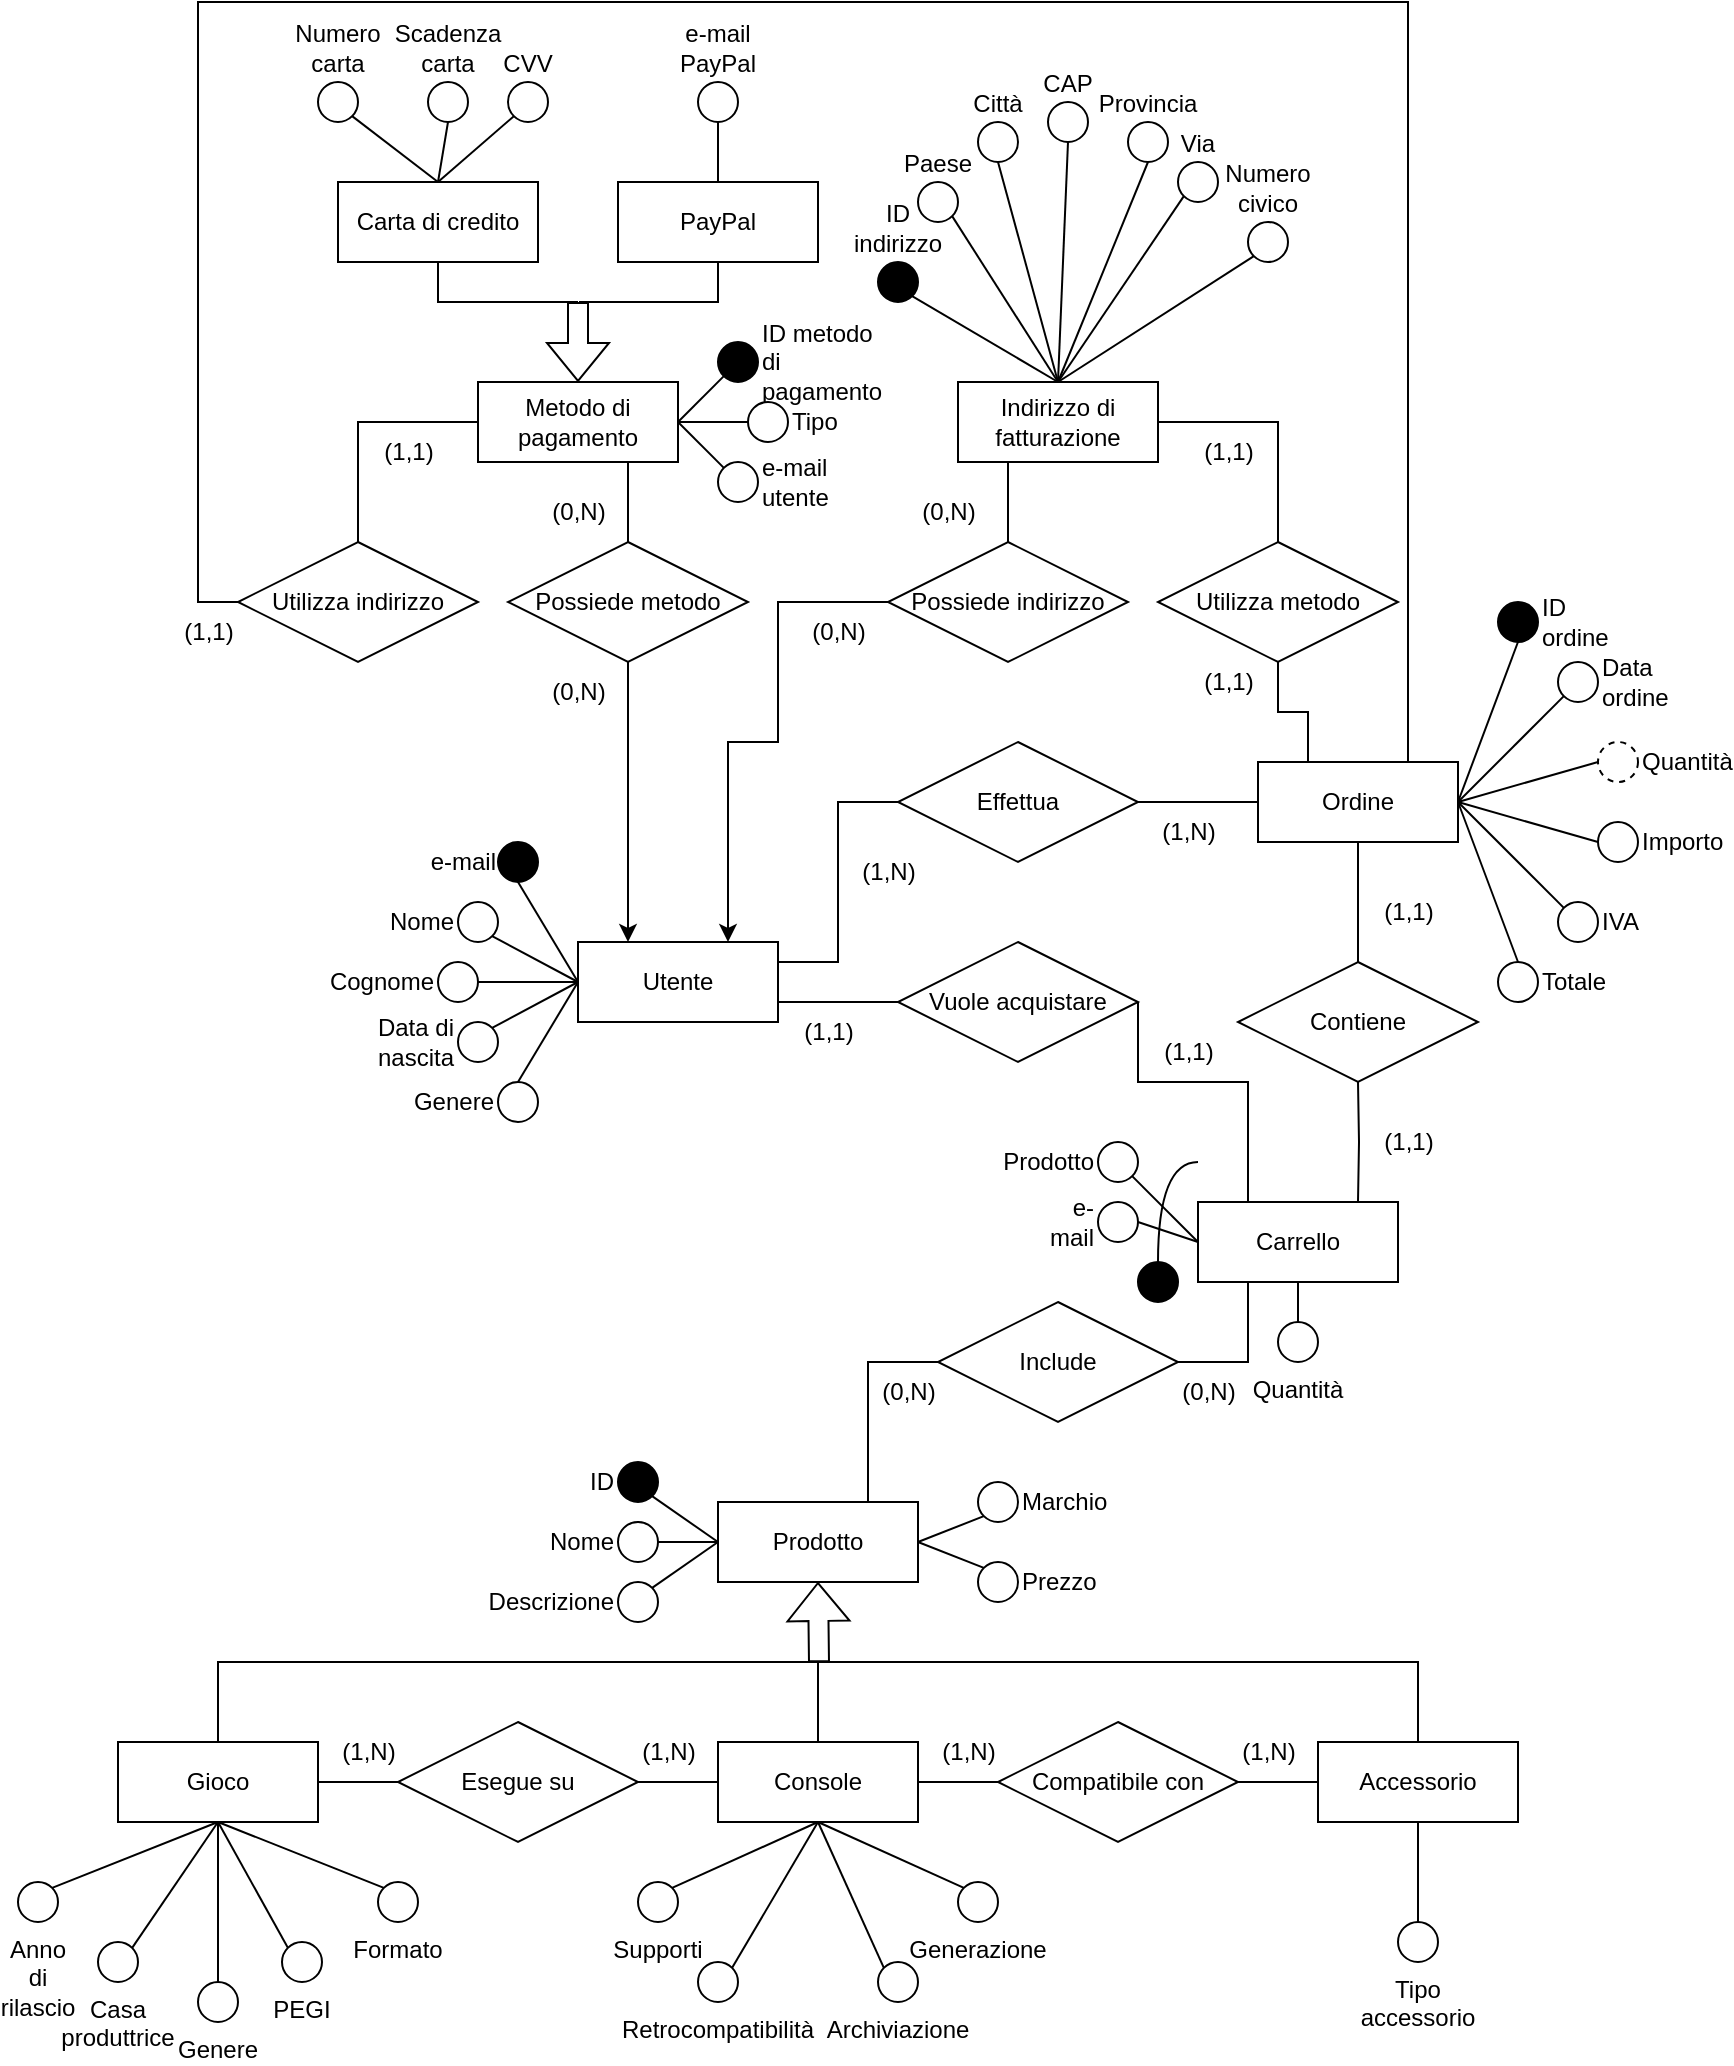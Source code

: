 <mxfile version="24.7.17">
  <diagram name="Pagina-1" id="PrQz9UDEH6B8t59rBx-3">
    <mxGraphModel dx="1562" dy="3445" grid="1" gridSize="10" guides="1" tooltips="1" connect="1" arrows="1" fold="1" page="1" pageScale="1" pageWidth="827" pageHeight="1169" math="0" shadow="0">
      <root>
        <mxCell id="0" />
        <mxCell id="1" parent="0" />
        <mxCell id="3_h6J5cfteGR_Jy6sz51-2" value="Prodotto" style="whiteSpace=wrap;html=1;align=center;" vertex="1" parent="1">
          <mxGeometry x="390" y="-880" width="100" height="40" as="geometry" />
        </mxCell>
        <mxCell id="3_h6J5cfteGR_Jy6sz51-3" value="" style="shape=flexArrow;endArrow=classic;html=1;rounded=0;" edge="1" parent="1">
          <mxGeometry width="50" height="50" relative="1" as="geometry">
            <mxPoint x="440.5" y="-800" as="sourcePoint" />
            <mxPoint x="440" y="-840" as="targetPoint" />
          </mxGeometry>
        </mxCell>
        <mxCell id="3_h6J5cfteGR_Jy6sz51-4" value="" style="endArrow=none;html=1;rounded=0;" edge="1" parent="1">
          <mxGeometry width="50" height="50" relative="1" as="geometry">
            <mxPoint x="150" y="-800" as="sourcePoint" />
            <mxPoint x="430" y="-800" as="targetPoint" />
          </mxGeometry>
        </mxCell>
        <mxCell id="3_h6J5cfteGR_Jy6sz51-6" style="edgeStyle=orthogonalEdgeStyle;rounded=0;orthogonalLoop=1;jettySize=auto;html=1;endArrow=none;endFill=0;" edge="1" parent="1" source="3_h6J5cfteGR_Jy6sz51-5">
          <mxGeometry relative="1" as="geometry">
            <mxPoint x="440" y="-800" as="targetPoint" />
            <Array as="points">
              <mxPoint x="440" y="-800" />
            </Array>
          </mxGeometry>
        </mxCell>
        <mxCell id="3_h6J5cfteGR_Jy6sz51-5" value="Console" style="whiteSpace=wrap;html=1;align=center;" vertex="1" parent="1">
          <mxGeometry x="390" y="-760" width="100" height="40" as="geometry" />
        </mxCell>
        <mxCell id="3_h6J5cfteGR_Jy6sz51-10" style="edgeStyle=orthogonalEdgeStyle;rounded=0;orthogonalLoop=1;jettySize=auto;html=1;exitX=0.5;exitY=0;exitDx=0;exitDy=0;endArrow=none;endFill=0;" edge="1" parent="1" source="3_h6J5cfteGR_Jy6sz51-7">
          <mxGeometry relative="1" as="geometry">
            <mxPoint x="430" y="-800" as="targetPoint" />
            <Array as="points">
              <mxPoint x="740" y="-800" />
            </Array>
          </mxGeometry>
        </mxCell>
        <mxCell id="3_h6J5cfteGR_Jy6sz51-7" value="Accessorio" style="whiteSpace=wrap;html=1;align=center;" vertex="1" parent="1">
          <mxGeometry x="690" y="-760" width="100" height="40" as="geometry" />
        </mxCell>
        <mxCell id="3_h6J5cfteGR_Jy6sz51-9" style="edgeStyle=orthogonalEdgeStyle;rounded=0;orthogonalLoop=1;jettySize=auto;html=1;exitX=0.5;exitY=0;exitDx=0;exitDy=0;endArrow=none;endFill=0;" edge="1" parent="1" source="3_h6J5cfteGR_Jy6sz51-8">
          <mxGeometry relative="1" as="geometry">
            <mxPoint x="150" y="-800" as="targetPoint" />
            <Array as="points">
              <mxPoint x="140" y="-800" />
            </Array>
          </mxGeometry>
        </mxCell>
        <mxCell id="3_h6J5cfteGR_Jy6sz51-46" style="rounded=0;orthogonalLoop=1;jettySize=auto;html=1;exitX=1;exitY=0.5;exitDx=0;exitDy=0;entryX=0;entryY=0.5;entryDx=0;entryDy=0;endArrow=none;endFill=0;" edge="1" parent="1" source="3_h6J5cfteGR_Jy6sz51-8" target="3_h6J5cfteGR_Jy6sz51-45">
          <mxGeometry relative="1" as="geometry" />
        </mxCell>
        <mxCell id="3_h6J5cfteGR_Jy6sz51-8" value="Gioco" style="whiteSpace=wrap;html=1;align=center;" vertex="1" parent="1">
          <mxGeometry x="90" y="-760" width="100" height="40" as="geometry" />
        </mxCell>
        <mxCell id="3_h6J5cfteGR_Jy6sz51-17" style="rounded=0;orthogonalLoop=1;jettySize=auto;html=1;exitX=1;exitY=0;exitDx=0;exitDy=0;entryX=0.5;entryY=1;entryDx=0;entryDy=0;endArrow=none;endFill=0;" edge="1" parent="1" source="3_h6J5cfteGR_Jy6sz51-11" target="3_h6J5cfteGR_Jy6sz51-8">
          <mxGeometry relative="1" as="geometry" />
        </mxCell>
        <mxCell id="3_h6J5cfteGR_Jy6sz51-11" value="Anno di rilascio" style="ellipse;whiteSpace=wrap;html=1;align=center;labelPosition=center;verticalLabelPosition=bottom;verticalAlign=top;" vertex="1" parent="1">
          <mxGeometry x="40" y="-690" width="20" height="20" as="geometry" />
        </mxCell>
        <mxCell id="3_h6J5cfteGR_Jy6sz51-18" style="rounded=0;orthogonalLoop=1;jettySize=auto;html=1;exitX=1;exitY=0;exitDx=0;exitDy=0;entryX=0.5;entryY=1;entryDx=0;entryDy=0;endArrow=none;endFill=0;" edge="1" parent="1" source="3_h6J5cfteGR_Jy6sz51-12" target="3_h6J5cfteGR_Jy6sz51-8">
          <mxGeometry relative="1" as="geometry">
            <mxPoint x="150" y="-720" as="targetPoint" />
          </mxGeometry>
        </mxCell>
        <mxCell id="3_h6J5cfteGR_Jy6sz51-12" value="Casa produttrice" style="ellipse;whiteSpace=wrap;html=1;align=center;labelPosition=center;verticalLabelPosition=bottom;verticalAlign=top;" vertex="1" parent="1">
          <mxGeometry x="80" y="-660" width="20" height="20" as="geometry" />
        </mxCell>
        <mxCell id="3_h6J5cfteGR_Jy6sz51-19" style="rounded=0;orthogonalLoop=1;jettySize=auto;html=1;exitX=0.5;exitY=0;exitDx=0;exitDy=0;entryX=0.5;entryY=1;entryDx=0;entryDy=0;endArrow=none;endFill=0;" edge="1" parent="1" source="3_h6J5cfteGR_Jy6sz51-13" target="3_h6J5cfteGR_Jy6sz51-8">
          <mxGeometry relative="1" as="geometry" />
        </mxCell>
        <mxCell id="3_h6J5cfteGR_Jy6sz51-13" value="Genere" style="ellipse;whiteSpace=wrap;html=1;align=center;labelPosition=center;verticalLabelPosition=bottom;verticalAlign=top;" vertex="1" parent="1">
          <mxGeometry x="130" y="-640" width="20" height="20" as="geometry" />
        </mxCell>
        <mxCell id="3_h6J5cfteGR_Jy6sz51-21" style="rounded=0;orthogonalLoop=1;jettySize=auto;html=1;exitX=0;exitY=0;exitDx=0;exitDy=0;entryX=0.5;entryY=1;entryDx=0;entryDy=0;endArrow=none;endFill=0;" edge="1" parent="1" source="3_h6J5cfteGR_Jy6sz51-14" target="3_h6J5cfteGR_Jy6sz51-8">
          <mxGeometry relative="1" as="geometry" />
        </mxCell>
        <mxCell id="3_h6J5cfteGR_Jy6sz51-14" value="PEGI" style="ellipse;whiteSpace=wrap;html=1;align=center;labelPosition=center;verticalLabelPosition=bottom;verticalAlign=top;" vertex="1" parent="1">
          <mxGeometry x="172" y="-660" width="20" height="20" as="geometry" />
        </mxCell>
        <mxCell id="3_h6J5cfteGR_Jy6sz51-23" style="rounded=0;orthogonalLoop=1;jettySize=auto;html=1;exitX=0;exitY=0;exitDx=0;exitDy=0;entryX=0.5;entryY=1;entryDx=0;entryDy=0;endArrow=none;endFill=0;" edge="1" parent="1" source="3_h6J5cfteGR_Jy6sz51-15" target="3_h6J5cfteGR_Jy6sz51-8">
          <mxGeometry relative="1" as="geometry" />
        </mxCell>
        <mxCell id="3_h6J5cfteGR_Jy6sz51-15" value="Formato" style="ellipse;whiteSpace=wrap;html=1;align=center;labelPosition=center;verticalLabelPosition=bottom;verticalAlign=top;" vertex="1" parent="1">
          <mxGeometry x="220" y="-690" width="20" height="20" as="geometry" />
        </mxCell>
        <mxCell id="3_h6J5cfteGR_Jy6sz51-25" style="rounded=0;orthogonalLoop=1;jettySize=auto;html=1;exitX=0.5;exitY=0;exitDx=0;exitDy=0;entryX=0.5;entryY=1;entryDx=0;entryDy=0;endArrow=none;endFill=0;" edge="1" parent="1" source="3_h6J5cfteGR_Jy6sz51-24" target="3_h6J5cfteGR_Jy6sz51-7">
          <mxGeometry relative="1" as="geometry" />
        </mxCell>
        <mxCell id="3_h6J5cfteGR_Jy6sz51-24" value="Tipo accessorio" style="ellipse;whiteSpace=wrap;html=1;align=center;labelPosition=center;verticalLabelPosition=bottom;verticalAlign=top;" vertex="1" parent="1">
          <mxGeometry x="730" y="-670" width="20" height="20" as="geometry" />
        </mxCell>
        <mxCell id="3_h6J5cfteGR_Jy6sz51-30" style="rounded=0;orthogonalLoop=1;jettySize=auto;html=1;exitX=1;exitY=0;exitDx=0;exitDy=0;entryX=0.5;entryY=1;entryDx=0;entryDy=0;endArrow=none;endFill=0;" edge="1" parent="1" source="3_h6J5cfteGR_Jy6sz51-26" target="3_h6J5cfteGR_Jy6sz51-5">
          <mxGeometry relative="1" as="geometry" />
        </mxCell>
        <mxCell id="3_h6J5cfteGR_Jy6sz51-26" value="Supporti" style="ellipse;whiteSpace=wrap;html=1;align=center;labelPosition=center;verticalLabelPosition=bottom;verticalAlign=top;" vertex="1" parent="1">
          <mxGeometry x="350" y="-690" width="20" height="20" as="geometry" />
        </mxCell>
        <mxCell id="3_h6J5cfteGR_Jy6sz51-32" style="rounded=0;orthogonalLoop=1;jettySize=auto;html=1;exitX=1;exitY=0;exitDx=0;exitDy=0;entryX=0.5;entryY=1;entryDx=0;entryDy=0;endArrow=none;endFill=0;" edge="1" parent="1" source="3_h6J5cfteGR_Jy6sz51-27" target="3_h6J5cfteGR_Jy6sz51-5">
          <mxGeometry relative="1" as="geometry" />
        </mxCell>
        <mxCell id="3_h6J5cfteGR_Jy6sz51-27" value="Retrocompatibilità" style="ellipse;whiteSpace=wrap;html=1;align=center;labelPosition=center;verticalLabelPosition=bottom;verticalAlign=top;" vertex="1" parent="1">
          <mxGeometry x="380" y="-650" width="20" height="20" as="geometry" />
        </mxCell>
        <mxCell id="3_h6J5cfteGR_Jy6sz51-33" style="rounded=0;orthogonalLoop=1;jettySize=auto;html=1;exitX=0;exitY=0;exitDx=0;exitDy=0;entryX=0.5;entryY=1;entryDx=0;entryDy=0;endArrow=none;endFill=0;" edge="1" parent="1" source="3_h6J5cfteGR_Jy6sz51-28" target="3_h6J5cfteGR_Jy6sz51-5">
          <mxGeometry relative="1" as="geometry" />
        </mxCell>
        <mxCell id="3_h6J5cfteGR_Jy6sz51-28" value="Archiviazione" style="ellipse;whiteSpace=wrap;html=1;align=center;labelPosition=center;verticalLabelPosition=bottom;verticalAlign=top;" vertex="1" parent="1">
          <mxGeometry x="470" y="-650" width="20" height="20" as="geometry" />
        </mxCell>
        <mxCell id="3_h6J5cfteGR_Jy6sz51-34" style="rounded=0;orthogonalLoop=1;jettySize=auto;html=1;exitX=0;exitY=0;exitDx=0;exitDy=0;entryX=0.5;entryY=1;entryDx=0;entryDy=0;endArrow=none;endFill=0;" edge="1" parent="1" source="3_h6J5cfteGR_Jy6sz51-29" target="3_h6J5cfteGR_Jy6sz51-5">
          <mxGeometry relative="1" as="geometry" />
        </mxCell>
        <mxCell id="3_h6J5cfteGR_Jy6sz51-29" value="Generazione" style="ellipse;whiteSpace=wrap;html=1;align=center;labelPosition=center;verticalLabelPosition=bottom;verticalAlign=top;" vertex="1" parent="1">
          <mxGeometry x="510" y="-690" width="20" height="20" as="geometry" />
        </mxCell>
        <mxCell id="3_h6J5cfteGR_Jy6sz51-40" style="rounded=0;orthogonalLoop=1;jettySize=auto;html=1;exitX=1;exitY=1;exitDx=0;exitDy=0;entryX=0;entryY=0.5;entryDx=0;entryDy=0;endArrow=none;endFill=0;" edge="1" parent="1" source="3_h6J5cfteGR_Jy6sz51-35" target="3_h6J5cfteGR_Jy6sz51-2">
          <mxGeometry relative="1" as="geometry" />
        </mxCell>
        <mxCell id="3_h6J5cfteGR_Jy6sz51-35" value="ID" style="ellipse;whiteSpace=wrap;html=1;align=right;labelPosition=left;verticalLabelPosition=middle;verticalAlign=middle;fillColor=#000000;" vertex="1" parent="1">
          <mxGeometry x="340" y="-900" width="20" height="20" as="geometry" />
        </mxCell>
        <mxCell id="3_h6J5cfteGR_Jy6sz51-41" style="rounded=0;orthogonalLoop=1;jettySize=auto;html=1;exitX=1;exitY=0.5;exitDx=0;exitDy=0;entryX=0;entryY=0.5;entryDx=0;entryDy=0;endArrow=none;endFill=0;" edge="1" parent="1" source="3_h6J5cfteGR_Jy6sz51-36" target="3_h6J5cfteGR_Jy6sz51-2">
          <mxGeometry relative="1" as="geometry" />
        </mxCell>
        <mxCell id="3_h6J5cfteGR_Jy6sz51-36" value="Nome" style="ellipse;whiteSpace=wrap;html=1;align=right;labelPosition=left;verticalLabelPosition=middle;verticalAlign=middle;" vertex="1" parent="1">
          <mxGeometry x="340" y="-870" width="20" height="20" as="geometry" />
        </mxCell>
        <mxCell id="3_h6J5cfteGR_Jy6sz51-42" style="rounded=0;orthogonalLoop=1;jettySize=auto;html=1;exitX=1;exitY=0;exitDx=0;exitDy=0;entryX=0;entryY=0.5;entryDx=0;entryDy=0;endArrow=none;endFill=0;" edge="1" parent="1" source="3_h6J5cfteGR_Jy6sz51-37" target="3_h6J5cfteGR_Jy6sz51-2">
          <mxGeometry relative="1" as="geometry" />
        </mxCell>
        <mxCell id="3_h6J5cfteGR_Jy6sz51-37" value="Descrizione" style="ellipse;whiteSpace=wrap;html=1;align=right;labelPosition=left;verticalLabelPosition=middle;verticalAlign=middle;" vertex="1" parent="1">
          <mxGeometry x="340" y="-840" width="20" height="20" as="geometry" />
        </mxCell>
        <mxCell id="3_h6J5cfteGR_Jy6sz51-44" style="rounded=0;orthogonalLoop=1;jettySize=auto;html=1;exitX=0;exitY=1;exitDx=0;exitDy=0;entryX=1;entryY=0.5;entryDx=0;entryDy=0;endArrow=none;endFill=0;" edge="1" parent="1" source="3_h6J5cfteGR_Jy6sz51-38" target="3_h6J5cfteGR_Jy6sz51-2">
          <mxGeometry relative="1" as="geometry" />
        </mxCell>
        <mxCell id="3_h6J5cfteGR_Jy6sz51-38" value="Marchio" style="ellipse;whiteSpace=wrap;html=1;align=left;labelPosition=right;verticalLabelPosition=middle;verticalAlign=middle;" vertex="1" parent="1">
          <mxGeometry x="520" y="-890" width="20" height="20" as="geometry" />
        </mxCell>
        <mxCell id="3_h6J5cfteGR_Jy6sz51-43" style="rounded=0;orthogonalLoop=1;jettySize=auto;html=1;exitX=0;exitY=0;exitDx=0;exitDy=0;entryX=1;entryY=0.5;entryDx=0;entryDy=0;endArrow=none;endFill=0;" edge="1" parent="1" source="3_h6J5cfteGR_Jy6sz51-39" target="3_h6J5cfteGR_Jy6sz51-2">
          <mxGeometry relative="1" as="geometry" />
        </mxCell>
        <mxCell id="3_h6J5cfteGR_Jy6sz51-39" value="Prezzo" style="ellipse;whiteSpace=wrap;html=1;align=left;labelPosition=right;verticalLabelPosition=middle;verticalAlign=middle;" vertex="1" parent="1">
          <mxGeometry x="520" y="-850" width="20" height="20" as="geometry" />
        </mxCell>
        <mxCell id="3_h6J5cfteGR_Jy6sz51-47" style="rounded=0;orthogonalLoop=1;jettySize=auto;html=1;exitX=1;exitY=0.5;exitDx=0;exitDy=0;entryX=0;entryY=0.5;entryDx=0;entryDy=0;endArrow=none;endFill=0;" edge="1" parent="1" source="3_h6J5cfteGR_Jy6sz51-45" target="3_h6J5cfteGR_Jy6sz51-5">
          <mxGeometry relative="1" as="geometry" />
        </mxCell>
        <mxCell id="3_h6J5cfteGR_Jy6sz51-45" value="Esegue su" style="shape=rhombus;perimeter=rhombusPerimeter;whiteSpace=wrap;html=1;align=center;" vertex="1" parent="1">
          <mxGeometry x="230" y="-770" width="120" height="60" as="geometry" />
        </mxCell>
        <mxCell id="3_h6J5cfteGR_Jy6sz51-49" value="" style="rounded=0;orthogonalLoop=1;jettySize=auto;html=1;endArrow=none;endFill=0;" edge="1" parent="1" source="3_h6J5cfteGR_Jy6sz51-48" target="3_h6J5cfteGR_Jy6sz51-5">
          <mxGeometry relative="1" as="geometry" />
        </mxCell>
        <mxCell id="3_h6J5cfteGR_Jy6sz51-50" value="" style="rounded=0;orthogonalLoop=1;jettySize=auto;html=1;endArrow=none;endFill=0;" edge="1" parent="1" source="3_h6J5cfteGR_Jy6sz51-48" target="3_h6J5cfteGR_Jy6sz51-7">
          <mxGeometry relative="1" as="geometry" />
        </mxCell>
        <mxCell id="3_h6J5cfteGR_Jy6sz51-48" value="Compatibile con" style="shape=rhombus;perimeter=rhombusPerimeter;whiteSpace=wrap;html=1;align=center;" vertex="1" parent="1">
          <mxGeometry x="530" y="-770" width="120" height="60" as="geometry" />
        </mxCell>
        <mxCell id="3_h6J5cfteGR_Jy6sz51-51" value="(1,N)" style="text;html=1;align=center;verticalAlign=middle;resizable=0;points=[];autosize=1;strokeColor=none;fillColor=none;" vertex="1" parent="1">
          <mxGeometry x="190" y="-770" width="50" height="30" as="geometry" />
        </mxCell>
        <mxCell id="3_h6J5cfteGR_Jy6sz51-52" value="(1,N)" style="text;html=1;align=center;verticalAlign=middle;resizable=0;points=[];autosize=1;strokeColor=none;fillColor=none;" vertex="1" parent="1">
          <mxGeometry x="340" y="-770" width="50" height="30" as="geometry" />
        </mxCell>
        <mxCell id="3_h6J5cfteGR_Jy6sz51-53" value="(1,N)" style="text;html=1;align=center;verticalAlign=middle;resizable=0;points=[];autosize=1;strokeColor=none;fillColor=none;" vertex="1" parent="1">
          <mxGeometry x="490" y="-770" width="50" height="30" as="geometry" />
        </mxCell>
        <mxCell id="3_h6J5cfteGR_Jy6sz51-54" value="(1,N)" style="text;html=1;align=center;verticalAlign=middle;resizable=0;points=[];autosize=1;strokeColor=none;fillColor=none;" vertex="1" parent="1">
          <mxGeometry x="640" y="-770" width="50" height="30" as="geometry" />
        </mxCell>
        <mxCell id="3_h6J5cfteGR_Jy6sz51-85" style="rounded=0;orthogonalLoop=1;jettySize=auto;html=1;exitX=1;exitY=0.5;exitDx=0;exitDy=0;entryX=0.5;entryY=1;entryDx=0;entryDy=0;endArrow=none;endFill=0;" edge="1" parent="1" source="3_h6J5cfteGR_Jy6sz51-56" target="3_h6J5cfteGR_Jy6sz51-58">
          <mxGeometry relative="1" as="geometry" />
        </mxCell>
        <mxCell id="3_h6J5cfteGR_Jy6sz51-86" style="rounded=0;orthogonalLoop=1;jettySize=auto;html=1;exitX=1;exitY=0.5;exitDx=0;exitDy=0;entryX=0;entryY=1;entryDx=0;entryDy=0;endArrow=none;endFill=0;" edge="1" parent="1" source="3_h6J5cfteGR_Jy6sz51-56" target="3_h6J5cfteGR_Jy6sz51-60">
          <mxGeometry relative="1" as="geometry" />
        </mxCell>
        <mxCell id="3_h6J5cfteGR_Jy6sz51-87" style="rounded=0;orthogonalLoop=1;jettySize=auto;html=1;exitX=1;exitY=0.5;exitDx=0;exitDy=0;entryX=0;entryY=0.5;entryDx=0;entryDy=0;endArrow=none;endFill=0;" edge="1" parent="1" source="3_h6J5cfteGR_Jy6sz51-56" target="3_h6J5cfteGR_Jy6sz51-62">
          <mxGeometry relative="1" as="geometry" />
        </mxCell>
        <mxCell id="3_h6J5cfteGR_Jy6sz51-88" style="rounded=0;orthogonalLoop=1;jettySize=auto;html=1;exitX=1;exitY=0.5;exitDx=0;exitDy=0;entryX=0;entryY=0.5;entryDx=0;entryDy=0;endArrow=none;endFill=0;" edge="1" parent="1" source="3_h6J5cfteGR_Jy6sz51-56" target="3_h6J5cfteGR_Jy6sz51-64">
          <mxGeometry relative="1" as="geometry" />
        </mxCell>
        <mxCell id="3_h6J5cfteGR_Jy6sz51-90" style="rounded=0;orthogonalLoop=1;jettySize=auto;html=1;exitX=1;exitY=0.5;exitDx=0;exitDy=0;entryX=0;entryY=0;entryDx=0;entryDy=0;endArrow=none;endFill=0;" edge="1" parent="1" source="3_h6J5cfteGR_Jy6sz51-56" target="3_h6J5cfteGR_Jy6sz51-66">
          <mxGeometry relative="1" as="geometry" />
        </mxCell>
        <mxCell id="3_h6J5cfteGR_Jy6sz51-91" style="rounded=0;orthogonalLoop=1;jettySize=auto;html=1;exitX=1;exitY=0.5;exitDx=0;exitDy=0;entryX=0.5;entryY=0;entryDx=0;entryDy=0;endArrow=none;endFill=0;" edge="1" parent="1" source="3_h6J5cfteGR_Jy6sz51-56" target="3_h6J5cfteGR_Jy6sz51-67">
          <mxGeometry relative="1" as="geometry" />
        </mxCell>
        <mxCell id="3_h6J5cfteGR_Jy6sz51-56" value="Ordine" style="whiteSpace=wrap;html=1;align=center;" vertex="1" parent="1">
          <mxGeometry x="660" y="-1250" width="100" height="40" as="geometry" />
        </mxCell>
        <mxCell id="3_h6J5cfteGR_Jy6sz51-58" value="ID ordine" style="ellipse;whiteSpace=wrap;html=1;align=left;labelPosition=right;verticalLabelPosition=middle;verticalAlign=middle;fillColor=#000000;" vertex="1" parent="1">
          <mxGeometry x="780" y="-1330" width="20" height="20" as="geometry" />
        </mxCell>
        <mxCell id="3_h6J5cfteGR_Jy6sz51-60" value="Data ordine" style="ellipse;whiteSpace=wrap;html=1;align=left;labelPosition=right;verticalLabelPosition=middle;verticalAlign=middle;" vertex="1" parent="1">
          <mxGeometry x="810" y="-1300" width="20" height="20" as="geometry" />
        </mxCell>
        <mxCell id="3_h6J5cfteGR_Jy6sz51-62" value="Quantità" style="ellipse;whiteSpace=wrap;html=1;align=left;labelPosition=right;verticalLabelPosition=middle;verticalAlign=middle;dashed=1;" vertex="1" parent="1">
          <mxGeometry x="830" y="-1260" width="20" height="20" as="geometry" />
        </mxCell>
        <mxCell id="3_h6J5cfteGR_Jy6sz51-64" value="Importo" style="ellipse;whiteSpace=wrap;html=1;align=left;labelPosition=right;verticalLabelPosition=middle;verticalAlign=middle;" vertex="1" parent="1">
          <mxGeometry x="830" y="-1220" width="20" height="20" as="geometry" />
        </mxCell>
        <mxCell id="3_h6J5cfteGR_Jy6sz51-66" value="IVA" style="ellipse;whiteSpace=wrap;html=1;align=left;labelPosition=right;verticalLabelPosition=middle;verticalAlign=middle;" vertex="1" parent="1">
          <mxGeometry x="810" y="-1180" width="20" height="20" as="geometry" />
        </mxCell>
        <mxCell id="3_h6J5cfteGR_Jy6sz51-67" value="Totale" style="ellipse;whiteSpace=wrap;html=1;align=left;labelPosition=right;verticalLabelPosition=middle;verticalAlign=middle;" vertex="1" parent="1">
          <mxGeometry x="780" y="-1150" width="20" height="20" as="geometry" />
        </mxCell>
        <mxCell id="3_h6J5cfteGR_Jy6sz51-93" value="" style="edgeStyle=orthogonalEdgeStyle;rounded=0;orthogonalLoop=1;jettySize=auto;html=1;endArrow=none;endFill=0;" edge="1" parent="1" target="3_h6J5cfteGR_Jy6sz51-92">
          <mxGeometry relative="1" as="geometry">
            <mxPoint x="710" y="-1030" as="sourcePoint" />
          </mxGeometry>
        </mxCell>
        <mxCell id="3_h6J5cfteGR_Jy6sz51-69" value="Carrello" style="whiteSpace=wrap;html=1;align=center;" vertex="1" parent="1">
          <mxGeometry x="630" y="-1030" width="100" height="40" as="geometry" />
        </mxCell>
        <mxCell id="3_h6J5cfteGR_Jy6sz51-79" style="edgeStyle=orthogonalEdgeStyle;rounded=0;orthogonalLoop=1;jettySize=auto;html=1;exitX=0.5;exitY=0;exitDx=0;exitDy=0;curved=1;endArrow=none;endFill=0;" edge="1" parent="1" source="3_h6J5cfteGR_Jy6sz51-70">
          <mxGeometry relative="1" as="geometry">
            <mxPoint x="630" y="-1050" as="targetPoint" />
            <Array as="points">
              <mxPoint x="610" y="-1050" />
            </Array>
          </mxGeometry>
        </mxCell>
        <mxCell id="3_h6J5cfteGR_Jy6sz51-70" value="&lt;div&gt;&lt;br&gt;&lt;/div&gt;" style="ellipse;whiteSpace=wrap;html=1;align=right;labelPosition=left;verticalLabelPosition=middle;verticalAlign=middle;fillColor=#000000;" vertex="1" parent="1">
          <mxGeometry x="600" y="-1000" width="20" height="20" as="geometry" />
        </mxCell>
        <mxCell id="3_h6J5cfteGR_Jy6sz51-75" style="rounded=0;orthogonalLoop=1;jettySize=auto;html=1;exitX=0.5;exitY=0;exitDx=0;exitDy=0;entryX=0.5;entryY=1;entryDx=0;entryDy=0;endArrow=none;endFill=0;" edge="1" parent="1" source="3_h6J5cfteGR_Jy6sz51-71" target="3_h6J5cfteGR_Jy6sz51-69">
          <mxGeometry relative="1" as="geometry" />
        </mxCell>
        <mxCell id="3_h6J5cfteGR_Jy6sz51-71" value="Quantità" style="ellipse;whiteSpace=wrap;html=1;align=center;labelPosition=center;verticalLabelPosition=bottom;verticalAlign=top;" vertex="1" parent="1">
          <mxGeometry x="670" y="-970" width="20" height="20" as="geometry" />
        </mxCell>
        <mxCell id="3_h6J5cfteGR_Jy6sz51-76" style="rounded=0;orthogonalLoop=1;jettySize=auto;html=1;exitX=1;exitY=0.5;exitDx=0;exitDy=0;entryX=0;entryY=0.5;entryDx=0;entryDy=0;endArrow=none;endFill=0;" edge="1" parent="1" source="3_h6J5cfteGR_Jy6sz51-73" target="3_h6J5cfteGR_Jy6sz51-69">
          <mxGeometry relative="1" as="geometry" />
        </mxCell>
        <mxCell id="3_h6J5cfteGR_Jy6sz51-73" value="e-mail" style="ellipse;whiteSpace=wrap;html=1;align=right;labelPosition=left;verticalLabelPosition=middle;verticalAlign=middle;" vertex="1" parent="1">
          <mxGeometry x="580" y="-1030" width="20" height="20" as="geometry" />
        </mxCell>
        <mxCell id="3_h6J5cfteGR_Jy6sz51-77" style="rounded=0;orthogonalLoop=1;jettySize=auto;html=1;exitX=1;exitY=1;exitDx=0;exitDy=0;entryX=0;entryY=0.5;entryDx=0;entryDy=0;endArrow=none;endFill=0;" edge="1" parent="1" source="3_h6J5cfteGR_Jy6sz51-74" target="3_h6J5cfteGR_Jy6sz51-69">
          <mxGeometry relative="1" as="geometry" />
        </mxCell>
        <mxCell id="3_h6J5cfteGR_Jy6sz51-74" value="Prodotto" style="ellipse;whiteSpace=wrap;html=1;align=right;labelPosition=left;verticalLabelPosition=middle;verticalAlign=middle;" vertex="1" parent="1">
          <mxGeometry x="580" y="-1060" width="20" height="20" as="geometry" />
        </mxCell>
        <mxCell id="3_h6J5cfteGR_Jy6sz51-81" style="edgeStyle=orthogonalEdgeStyle;rounded=0;orthogonalLoop=1;jettySize=auto;html=1;exitX=0;exitY=0.5;exitDx=0;exitDy=0;entryX=0.75;entryY=0;entryDx=0;entryDy=0;endArrow=none;endFill=0;" edge="1" parent="1" source="3_h6J5cfteGR_Jy6sz51-80" target="3_h6J5cfteGR_Jy6sz51-2">
          <mxGeometry relative="1" as="geometry" />
        </mxCell>
        <mxCell id="3_h6J5cfteGR_Jy6sz51-82" style="edgeStyle=orthogonalEdgeStyle;rounded=0;orthogonalLoop=1;jettySize=auto;html=1;exitX=1;exitY=0.5;exitDx=0;exitDy=0;entryX=0.25;entryY=1;entryDx=0;entryDy=0;endArrow=none;endFill=0;" edge="1" parent="1" source="3_h6J5cfteGR_Jy6sz51-80" target="3_h6J5cfteGR_Jy6sz51-69">
          <mxGeometry relative="1" as="geometry" />
        </mxCell>
        <mxCell id="3_h6J5cfteGR_Jy6sz51-80" value="Include" style="shape=rhombus;perimeter=rhombusPerimeter;whiteSpace=wrap;html=1;align=center;" vertex="1" parent="1">
          <mxGeometry x="500" y="-980" width="120" height="60" as="geometry" />
        </mxCell>
        <mxCell id="3_h6J5cfteGR_Jy6sz51-83" value="(0,N)" style="text;html=1;align=center;verticalAlign=middle;resizable=0;points=[];autosize=1;strokeColor=none;fillColor=none;" vertex="1" parent="1">
          <mxGeometry x="610" y="-950" width="50" height="30" as="geometry" />
        </mxCell>
        <mxCell id="3_h6J5cfteGR_Jy6sz51-84" value="(0,N)" style="text;html=1;align=center;verticalAlign=middle;resizable=0;points=[];autosize=1;strokeColor=none;fillColor=none;" vertex="1" parent="1">
          <mxGeometry x="460" y="-950" width="50" height="30" as="geometry" />
        </mxCell>
        <mxCell id="3_h6J5cfteGR_Jy6sz51-94" value="" style="edgeStyle=orthogonalEdgeStyle;rounded=0;orthogonalLoop=1;jettySize=auto;html=1;endArrow=none;endFill=0;" edge="1" parent="1" source="3_h6J5cfteGR_Jy6sz51-92" target="3_h6J5cfteGR_Jy6sz51-56">
          <mxGeometry relative="1" as="geometry" />
        </mxCell>
        <mxCell id="3_h6J5cfteGR_Jy6sz51-92" value="Contiene" style="shape=rhombus;perimeter=rhombusPerimeter;whiteSpace=wrap;html=1;align=center;" vertex="1" parent="1">
          <mxGeometry x="650" y="-1150" width="120" height="60" as="geometry" />
        </mxCell>
        <mxCell id="3_h6J5cfteGR_Jy6sz51-95" value="(1,1)" style="text;html=1;align=center;verticalAlign=middle;resizable=0;points=[];autosize=1;strokeColor=none;fillColor=none;" vertex="1" parent="1">
          <mxGeometry x="710" y="-1190" width="50" height="30" as="geometry" />
        </mxCell>
        <mxCell id="3_h6J5cfteGR_Jy6sz51-97" value="(1,1)" style="text;html=1;align=center;verticalAlign=middle;resizable=0;points=[];autosize=1;strokeColor=none;fillColor=none;" vertex="1" parent="1">
          <mxGeometry x="710" y="-1075" width="50" height="30" as="geometry" />
        </mxCell>
        <mxCell id="3_h6J5cfteGR_Jy6sz51-121" style="edgeStyle=orthogonalEdgeStyle;rounded=0;orthogonalLoop=1;jettySize=auto;html=1;exitX=1;exitY=0.25;exitDx=0;exitDy=0;entryX=0;entryY=0.5;entryDx=0;entryDy=0;endArrow=none;endFill=0;" edge="1" parent="1" source="3_h6J5cfteGR_Jy6sz51-99" target="3_h6J5cfteGR_Jy6sz51-119">
          <mxGeometry relative="1" as="geometry" />
        </mxCell>
        <mxCell id="3_h6J5cfteGR_Jy6sz51-99" value="Utente" style="whiteSpace=wrap;html=1;align=center;" vertex="1" parent="1">
          <mxGeometry x="320" y="-1160" width="100" height="40" as="geometry" />
        </mxCell>
        <mxCell id="3_h6J5cfteGR_Jy6sz51-107" style="rounded=0;orthogonalLoop=1;jettySize=auto;html=1;exitX=0.5;exitY=1;exitDx=0;exitDy=0;entryX=0;entryY=0.5;entryDx=0;entryDy=0;endArrow=none;endFill=0;" edge="1" parent="1" source="3_h6J5cfteGR_Jy6sz51-100" target="3_h6J5cfteGR_Jy6sz51-99">
          <mxGeometry relative="1" as="geometry" />
        </mxCell>
        <mxCell id="3_h6J5cfteGR_Jy6sz51-100" value="&lt;p&gt;e-mail&lt;/p&gt;" style="ellipse;html=1;align=right;labelPosition=left;verticalLabelPosition=middle;verticalAlign=middle;fillColor=#000000;horizontal=1;" vertex="1" parent="1">
          <mxGeometry x="280" y="-1210" width="20" height="20" as="geometry" />
        </mxCell>
        <mxCell id="3_h6J5cfteGR_Jy6sz51-109" style="rounded=0;orthogonalLoop=1;jettySize=auto;html=1;exitX=1;exitY=1;exitDx=0;exitDy=0;entryX=0;entryY=0.5;entryDx=0;entryDy=0;endArrow=none;endFill=0;" edge="1" parent="1" source="3_h6J5cfteGR_Jy6sz51-101" target="3_h6J5cfteGR_Jy6sz51-99">
          <mxGeometry relative="1" as="geometry" />
        </mxCell>
        <mxCell id="3_h6J5cfteGR_Jy6sz51-101" value="Nome" style="ellipse;whiteSpace=wrap;html=1;align=right;labelPosition=left;verticalLabelPosition=middle;verticalAlign=middle;" vertex="1" parent="1">
          <mxGeometry x="260" y="-1180" width="20" height="20" as="geometry" />
        </mxCell>
        <mxCell id="3_h6J5cfteGR_Jy6sz51-111" style="rounded=0;orthogonalLoop=1;jettySize=auto;html=1;exitX=1;exitY=0.5;exitDx=0;exitDy=0;entryX=0;entryY=0.5;entryDx=0;entryDy=0;endArrow=none;endFill=0;" edge="1" parent="1" source="3_h6J5cfteGR_Jy6sz51-103" target="3_h6J5cfteGR_Jy6sz51-99">
          <mxGeometry relative="1" as="geometry" />
        </mxCell>
        <mxCell id="3_h6J5cfteGR_Jy6sz51-103" value="Cognome" style="ellipse;whiteSpace=wrap;html=1;align=right;labelPosition=left;verticalLabelPosition=middle;verticalAlign=middle;" vertex="1" parent="1">
          <mxGeometry x="250" y="-1150" width="20" height="20" as="geometry" />
        </mxCell>
        <mxCell id="3_h6J5cfteGR_Jy6sz51-108" style="rounded=0;orthogonalLoop=1;jettySize=auto;html=1;exitX=0.5;exitY=0;exitDx=0;exitDy=0;entryX=0;entryY=0.5;entryDx=0;entryDy=0;endArrow=none;endFill=0;" edge="1" parent="1" source="3_h6J5cfteGR_Jy6sz51-104" target="3_h6J5cfteGR_Jy6sz51-99">
          <mxGeometry relative="1" as="geometry" />
        </mxCell>
        <mxCell id="3_h6J5cfteGR_Jy6sz51-104" value="Genere" style="ellipse;whiteSpace=wrap;html=1;align=right;labelPosition=left;verticalLabelPosition=middle;verticalAlign=middle;" vertex="1" parent="1">
          <mxGeometry x="280" y="-1090" width="20" height="20" as="geometry" />
        </mxCell>
        <mxCell id="3_h6J5cfteGR_Jy6sz51-110" style="rounded=0;orthogonalLoop=1;jettySize=auto;html=1;exitX=1;exitY=0;exitDx=0;exitDy=0;entryX=0;entryY=0.5;entryDx=0;entryDy=0;endArrow=none;endFill=0;" edge="1" parent="1" source="3_h6J5cfteGR_Jy6sz51-105" target="3_h6J5cfteGR_Jy6sz51-99">
          <mxGeometry relative="1" as="geometry" />
        </mxCell>
        <mxCell id="3_h6J5cfteGR_Jy6sz51-105" value="Data di nascita" style="ellipse;whiteSpace=wrap;html=1;align=right;labelPosition=left;verticalLabelPosition=middle;verticalAlign=middle;" vertex="1" parent="1">
          <mxGeometry x="260" y="-1120" width="20" height="20" as="geometry" />
        </mxCell>
        <mxCell id="3_h6J5cfteGR_Jy6sz51-114" style="edgeStyle=orthogonalEdgeStyle;rounded=0;orthogonalLoop=1;jettySize=auto;html=1;exitX=1;exitY=0.5;exitDx=0;exitDy=0;entryX=0.25;entryY=0;entryDx=0;entryDy=0;endArrow=none;endFill=0;" edge="1" parent="1" source="3_h6J5cfteGR_Jy6sz51-113" target="3_h6J5cfteGR_Jy6sz51-69">
          <mxGeometry relative="1" as="geometry">
            <Array as="points">
              <mxPoint x="600" y="-1090" />
              <mxPoint x="655" y="-1090" />
            </Array>
          </mxGeometry>
        </mxCell>
        <mxCell id="3_h6J5cfteGR_Jy6sz51-115" value="" style="edgeStyle=orthogonalEdgeStyle;rounded=0;orthogonalLoop=1;jettySize=auto;html=1;endArrow=none;endFill=0;entryX=1;entryY=0.75;entryDx=0;entryDy=0;" edge="1" parent="1" source="3_h6J5cfteGR_Jy6sz51-113" target="3_h6J5cfteGR_Jy6sz51-99">
          <mxGeometry relative="1" as="geometry" />
        </mxCell>
        <mxCell id="3_h6J5cfteGR_Jy6sz51-113" value="Vuole acquistare" style="shape=rhombus;perimeter=rhombusPerimeter;whiteSpace=wrap;html=1;align=center;" vertex="1" parent="1">
          <mxGeometry x="480" y="-1160" width="120" height="60" as="geometry" />
        </mxCell>
        <mxCell id="3_h6J5cfteGR_Jy6sz51-117" value="(1,1)" style="text;html=1;align=center;verticalAlign=middle;resizable=0;points=[];autosize=1;strokeColor=none;fillColor=none;" vertex="1" parent="1">
          <mxGeometry x="600" y="-1120" width="50" height="30" as="geometry" />
        </mxCell>
        <mxCell id="3_h6J5cfteGR_Jy6sz51-118" value="(1,1)" style="text;html=1;align=center;verticalAlign=middle;resizable=0;points=[];autosize=1;strokeColor=none;fillColor=none;" vertex="1" parent="1">
          <mxGeometry x="420" y="-1130" width="50" height="30" as="geometry" />
        </mxCell>
        <mxCell id="3_h6J5cfteGR_Jy6sz51-122" value="" style="edgeStyle=orthogonalEdgeStyle;rounded=0;orthogonalLoop=1;jettySize=auto;html=1;endArrow=none;endFill=0;" edge="1" parent="1" source="3_h6J5cfteGR_Jy6sz51-119" target="3_h6J5cfteGR_Jy6sz51-56">
          <mxGeometry relative="1" as="geometry" />
        </mxCell>
        <mxCell id="3_h6J5cfteGR_Jy6sz51-119" value="Effettua" style="shape=rhombus;perimeter=rhombusPerimeter;whiteSpace=wrap;html=1;align=center;" vertex="1" parent="1">
          <mxGeometry x="480" y="-1260" width="120" height="60" as="geometry" />
        </mxCell>
        <mxCell id="3_h6J5cfteGR_Jy6sz51-123" value="(1,N)" style="text;html=1;align=center;verticalAlign=middle;resizable=0;points=[];autosize=1;strokeColor=none;fillColor=none;" vertex="1" parent="1">
          <mxGeometry x="450" y="-1210" width="50" height="30" as="geometry" />
        </mxCell>
        <mxCell id="3_h6J5cfteGR_Jy6sz51-124" value="(1,N)" style="text;html=1;align=center;verticalAlign=middle;resizable=0;points=[];autosize=1;strokeColor=none;fillColor=none;" vertex="1" parent="1">
          <mxGeometry x="600" y="-1230" width="50" height="30" as="geometry" />
        </mxCell>
        <mxCell id="3_h6J5cfteGR_Jy6sz51-130" style="edgeStyle=orthogonalEdgeStyle;rounded=0;orthogonalLoop=1;jettySize=auto;html=1;exitX=0.75;exitY=1;exitDx=0;exitDy=0;entryX=0.5;entryY=0;entryDx=0;entryDy=0;endArrow=none;endFill=0;" edge="1" parent="1" source="3_h6J5cfteGR_Jy6sz51-125" target="3_h6J5cfteGR_Jy6sz51-128">
          <mxGeometry relative="1" as="geometry" />
        </mxCell>
        <mxCell id="3_h6J5cfteGR_Jy6sz51-154" style="rounded=0;orthogonalLoop=1;jettySize=auto;html=1;exitX=1;exitY=0.5;exitDx=0;exitDy=0;entryX=0;entryY=1;entryDx=0;entryDy=0;endArrow=none;endFill=0;" edge="1" parent="1" source="3_h6J5cfteGR_Jy6sz51-125" target="3_h6J5cfteGR_Jy6sz51-149">
          <mxGeometry relative="1" as="geometry" />
        </mxCell>
        <mxCell id="3_h6J5cfteGR_Jy6sz51-125" value="Metodo di pagamento" style="whiteSpace=wrap;html=1;align=center;" vertex="1" parent="1">
          <mxGeometry x="270" y="-1440" width="100" height="40" as="geometry" />
        </mxCell>
        <mxCell id="3_h6J5cfteGR_Jy6sz51-126" value="" style="shape=flexArrow;endArrow=classic;html=1;rounded=0;" edge="1" parent="1">
          <mxGeometry width="50" height="50" relative="1" as="geometry">
            <mxPoint x="320" y="-1480" as="sourcePoint" />
            <mxPoint x="320" y="-1440" as="targetPoint" />
          </mxGeometry>
        </mxCell>
        <mxCell id="3_h6J5cfteGR_Jy6sz51-131" style="edgeStyle=orthogonalEdgeStyle;rounded=0;orthogonalLoop=1;jettySize=auto;html=1;exitX=0.25;exitY=1;exitDx=0;exitDy=0;entryX=0.5;entryY=0;entryDx=0;entryDy=0;endArrow=none;endFill=0;" edge="1" parent="1" source="3_h6J5cfteGR_Jy6sz51-127" target="3_h6J5cfteGR_Jy6sz51-129">
          <mxGeometry relative="1" as="geometry" />
        </mxCell>
        <mxCell id="3_h6J5cfteGR_Jy6sz51-127" value="Indirizzo di fatturazione" style="whiteSpace=wrap;html=1;align=center;" vertex="1" parent="1">
          <mxGeometry x="510" y="-1440" width="100" height="40" as="geometry" />
        </mxCell>
        <mxCell id="3_h6J5cfteGR_Jy6sz51-133" style="edgeStyle=orthogonalEdgeStyle;rounded=0;orthogonalLoop=1;jettySize=auto;html=1;entryX=0.25;entryY=0;entryDx=0;entryDy=0;" edge="1" parent="1" source="3_h6J5cfteGR_Jy6sz51-128" target="3_h6J5cfteGR_Jy6sz51-99">
          <mxGeometry relative="1" as="geometry" />
        </mxCell>
        <mxCell id="3_h6J5cfteGR_Jy6sz51-128" value="Possiede metodo" style="shape=rhombus;perimeter=rhombusPerimeter;whiteSpace=wrap;html=1;align=center;" vertex="1" parent="1">
          <mxGeometry x="285" y="-1360" width="120" height="60" as="geometry" />
        </mxCell>
        <mxCell id="3_h6J5cfteGR_Jy6sz51-132" style="edgeStyle=orthogonalEdgeStyle;rounded=0;orthogonalLoop=1;jettySize=auto;html=1;exitX=0;exitY=0.5;exitDx=0;exitDy=0;entryX=0.75;entryY=0;entryDx=0;entryDy=0;" edge="1" parent="1" source="3_h6J5cfteGR_Jy6sz51-129" target="3_h6J5cfteGR_Jy6sz51-99">
          <mxGeometry relative="1" as="geometry">
            <Array as="points">
              <mxPoint x="420" y="-1330" />
              <mxPoint x="420" y="-1260" />
              <mxPoint x="395" y="-1260" />
            </Array>
          </mxGeometry>
        </mxCell>
        <mxCell id="3_h6J5cfteGR_Jy6sz51-129" value="Possiede indirizzo" style="shape=rhombus;perimeter=rhombusPerimeter;whiteSpace=wrap;html=1;align=center;" vertex="1" parent="1">
          <mxGeometry x="475" y="-1360" width="120" height="60" as="geometry" />
        </mxCell>
        <mxCell id="3_h6J5cfteGR_Jy6sz51-142" style="edgeStyle=orthogonalEdgeStyle;rounded=0;orthogonalLoop=1;jettySize=auto;html=1;exitX=0.5;exitY=1;exitDx=0;exitDy=0;entryX=0.25;entryY=0;entryDx=0;entryDy=0;endArrow=none;endFill=0;" edge="1" parent="1" source="3_h6J5cfteGR_Jy6sz51-134" target="3_h6J5cfteGR_Jy6sz51-56">
          <mxGeometry relative="1" as="geometry" />
        </mxCell>
        <mxCell id="3_h6J5cfteGR_Jy6sz51-143" style="edgeStyle=orthogonalEdgeStyle;rounded=0;orthogonalLoop=1;jettySize=auto;html=1;exitX=0.5;exitY=0;exitDx=0;exitDy=0;entryX=1;entryY=0.5;entryDx=0;entryDy=0;endArrow=none;endFill=0;" edge="1" parent="1" source="3_h6J5cfteGR_Jy6sz51-134" target="3_h6J5cfteGR_Jy6sz51-127">
          <mxGeometry relative="1" as="geometry" />
        </mxCell>
        <mxCell id="3_h6J5cfteGR_Jy6sz51-134" value="Utilizza metodo" style="shape=rhombus;perimeter=rhombusPerimeter;whiteSpace=wrap;html=1;align=center;" vertex="1" parent="1">
          <mxGeometry x="610" y="-1360" width="120" height="60" as="geometry" />
        </mxCell>
        <mxCell id="3_h6J5cfteGR_Jy6sz51-141" style="edgeStyle=orthogonalEdgeStyle;rounded=0;orthogonalLoop=1;jettySize=auto;html=1;exitX=0;exitY=0.5;exitDx=0;exitDy=0;entryX=0.75;entryY=0;entryDx=0;entryDy=0;endArrow=none;endFill=0;" edge="1" parent="1" source="3_h6J5cfteGR_Jy6sz51-136" target="3_h6J5cfteGR_Jy6sz51-56">
          <mxGeometry relative="1" as="geometry">
            <Array as="points">
              <mxPoint x="130" y="-1330" />
              <mxPoint x="130" y="-1630" />
              <mxPoint x="735" y="-1630" />
            </Array>
          </mxGeometry>
        </mxCell>
        <mxCell id="3_h6J5cfteGR_Jy6sz51-144" style="edgeStyle=orthogonalEdgeStyle;rounded=0;orthogonalLoop=1;jettySize=auto;html=1;exitX=0.5;exitY=0;exitDx=0;exitDy=0;entryX=0;entryY=0.5;entryDx=0;entryDy=0;endArrow=none;endFill=0;" edge="1" parent="1" source="3_h6J5cfteGR_Jy6sz51-136" target="3_h6J5cfteGR_Jy6sz51-125">
          <mxGeometry relative="1" as="geometry" />
        </mxCell>
        <mxCell id="3_h6J5cfteGR_Jy6sz51-136" value="Utilizza indirizzo" style="shape=rhombus;perimeter=rhombusPerimeter;whiteSpace=wrap;html=1;align=center;" vertex="1" parent="1">
          <mxGeometry x="150" y="-1360" width="120" height="60" as="geometry" />
        </mxCell>
        <mxCell id="3_h6J5cfteGR_Jy6sz51-137" value="(0,N)" style="text;html=1;align=center;verticalAlign=middle;resizable=0;points=[];autosize=1;strokeColor=none;fillColor=none;" vertex="1" parent="1">
          <mxGeometry x="295" y="-1300" width="50" height="30" as="geometry" />
        </mxCell>
        <mxCell id="3_h6J5cfteGR_Jy6sz51-138" value="(0,N)" style="text;html=1;align=center;verticalAlign=middle;resizable=0;points=[];autosize=1;strokeColor=none;fillColor=none;" vertex="1" parent="1">
          <mxGeometry x="295" y="-1390" width="50" height="30" as="geometry" />
        </mxCell>
        <mxCell id="3_h6J5cfteGR_Jy6sz51-139" value="(0,N)" style="text;html=1;align=center;verticalAlign=middle;resizable=0;points=[];autosize=1;strokeColor=none;fillColor=none;" vertex="1" parent="1">
          <mxGeometry x="480" y="-1390" width="50" height="30" as="geometry" />
        </mxCell>
        <mxCell id="3_h6J5cfteGR_Jy6sz51-140" value="(0,N)" style="text;html=1;align=center;verticalAlign=middle;resizable=0;points=[];autosize=1;strokeColor=none;fillColor=none;" vertex="1" parent="1">
          <mxGeometry x="425" y="-1330" width="50" height="30" as="geometry" />
        </mxCell>
        <mxCell id="3_h6J5cfteGR_Jy6sz51-145" value="(1,1)" style="text;html=1;align=center;verticalAlign=middle;resizable=0;points=[];autosize=1;strokeColor=none;fillColor=none;" vertex="1" parent="1">
          <mxGeometry x="620" y="-1305" width="50" height="30" as="geometry" />
        </mxCell>
        <mxCell id="3_h6J5cfteGR_Jy6sz51-146" value="(1,1)" style="text;html=1;align=center;verticalAlign=middle;resizable=0;points=[];autosize=1;strokeColor=none;fillColor=none;" vertex="1" parent="1">
          <mxGeometry x="620" y="-1420" width="50" height="30" as="geometry" />
        </mxCell>
        <mxCell id="3_h6J5cfteGR_Jy6sz51-147" value="(1,1)" style="text;html=1;align=center;verticalAlign=middle;resizable=0;points=[];autosize=1;strokeColor=none;fillColor=none;" vertex="1" parent="1">
          <mxGeometry x="210" y="-1420" width="50" height="30" as="geometry" />
        </mxCell>
        <mxCell id="3_h6J5cfteGR_Jy6sz51-148" value="(1,1)" style="text;html=1;align=center;verticalAlign=middle;resizable=0;points=[];autosize=1;strokeColor=none;fillColor=none;" vertex="1" parent="1">
          <mxGeometry x="110" y="-1330" width="50" height="30" as="geometry" />
        </mxCell>
        <mxCell id="3_h6J5cfteGR_Jy6sz51-149" value="ID metodo di pagamento" style="ellipse;whiteSpace=wrap;html=1;align=left;labelPosition=right;verticalLabelPosition=middle;verticalAlign=middle;fillColor=#000000;" vertex="1" parent="1">
          <mxGeometry x="390" y="-1460" width="20" height="20" as="geometry" />
        </mxCell>
        <mxCell id="3_h6J5cfteGR_Jy6sz51-155" style="rounded=0;orthogonalLoop=1;jettySize=auto;html=1;exitX=0;exitY=0.5;exitDx=0;exitDy=0;entryX=1;entryY=0.5;entryDx=0;entryDy=0;endArrow=none;endFill=0;" edge="1" parent="1" source="3_h6J5cfteGR_Jy6sz51-150" target="3_h6J5cfteGR_Jy6sz51-125">
          <mxGeometry relative="1" as="geometry" />
        </mxCell>
        <mxCell id="3_h6J5cfteGR_Jy6sz51-150" value="Tipo" style="ellipse;whiteSpace=wrap;html=1;align=left;labelPosition=right;verticalLabelPosition=middle;verticalAlign=middle;" vertex="1" parent="1">
          <mxGeometry x="405" y="-1430" width="20" height="20" as="geometry" />
        </mxCell>
        <mxCell id="3_h6J5cfteGR_Jy6sz51-156" style="rounded=0;orthogonalLoop=1;jettySize=auto;html=1;exitX=0;exitY=0;exitDx=0;exitDy=0;entryX=1;entryY=0.5;entryDx=0;entryDy=0;endArrow=none;endFill=0;" edge="1" parent="1" source="3_h6J5cfteGR_Jy6sz51-152" target="3_h6J5cfteGR_Jy6sz51-125">
          <mxGeometry relative="1" as="geometry" />
        </mxCell>
        <mxCell id="3_h6J5cfteGR_Jy6sz51-152" value="e-mail utente" style="ellipse;whiteSpace=wrap;html=1;align=left;labelPosition=right;verticalLabelPosition=middle;verticalAlign=middle;" vertex="1" parent="1">
          <mxGeometry x="390" y="-1400" width="20" height="20" as="geometry" />
        </mxCell>
        <mxCell id="3_h6J5cfteGR_Jy6sz51-161" style="edgeStyle=orthogonalEdgeStyle;rounded=0;orthogonalLoop=1;jettySize=auto;html=1;exitX=0.5;exitY=1;exitDx=0;exitDy=0;endArrow=none;endFill=0;" edge="1" parent="1" source="3_h6J5cfteGR_Jy6sz51-157">
          <mxGeometry relative="1" as="geometry">
            <mxPoint x="320" y="-1480" as="targetPoint" />
          </mxGeometry>
        </mxCell>
        <mxCell id="3_h6J5cfteGR_Jy6sz51-157" value="PayPal" style="whiteSpace=wrap;html=1;align=center;" vertex="1" parent="1">
          <mxGeometry x="340" y="-1540" width="100" height="40" as="geometry" />
        </mxCell>
        <mxCell id="3_h6J5cfteGR_Jy6sz51-159" style="edgeStyle=orthogonalEdgeStyle;rounded=0;orthogonalLoop=1;jettySize=auto;html=1;exitX=0.5;exitY=1;exitDx=0;exitDy=0;endArrow=none;endFill=0;" edge="1" parent="1" source="3_h6J5cfteGR_Jy6sz51-158">
          <mxGeometry relative="1" as="geometry">
            <mxPoint x="320" y="-1480" as="targetPoint" />
            <Array as="points">
              <mxPoint x="250" y="-1480" />
            </Array>
          </mxGeometry>
        </mxCell>
        <mxCell id="3_h6J5cfteGR_Jy6sz51-158" value="Carta di credito" style="whiteSpace=wrap;html=1;align=center;" vertex="1" parent="1">
          <mxGeometry x="200" y="-1540" width="100" height="40" as="geometry" />
        </mxCell>
        <mxCell id="3_h6J5cfteGR_Jy6sz51-163" value="" style="edgeStyle=orthogonalEdgeStyle;rounded=0;orthogonalLoop=1;jettySize=auto;html=1;endArrow=none;endFill=0;" edge="1" parent="1" source="3_h6J5cfteGR_Jy6sz51-162" target="3_h6J5cfteGR_Jy6sz51-157">
          <mxGeometry relative="1" as="geometry" />
        </mxCell>
        <mxCell id="3_h6J5cfteGR_Jy6sz51-162" value="e-mail PayPal" style="ellipse;whiteSpace=wrap;html=1;align=center;labelPosition=center;verticalLabelPosition=top;verticalAlign=bottom;" vertex="1" parent="1">
          <mxGeometry x="380" y="-1590" width="20" height="20" as="geometry" />
        </mxCell>
        <mxCell id="3_h6J5cfteGR_Jy6sz51-169" style="rounded=0;orthogonalLoop=1;jettySize=auto;html=1;exitX=1;exitY=1;exitDx=0;exitDy=0;entryX=0.5;entryY=0;entryDx=0;entryDy=0;endArrow=none;endFill=0;" edge="1" parent="1" source="3_h6J5cfteGR_Jy6sz51-164" target="3_h6J5cfteGR_Jy6sz51-158">
          <mxGeometry relative="1" as="geometry" />
        </mxCell>
        <mxCell id="3_h6J5cfteGR_Jy6sz51-164" value="Numero carta" style="ellipse;whiteSpace=wrap;html=1;align=center;labelPosition=center;verticalLabelPosition=top;verticalAlign=bottom;" vertex="1" parent="1">
          <mxGeometry x="190" y="-1590" width="20" height="20" as="geometry" />
        </mxCell>
        <mxCell id="3_h6J5cfteGR_Jy6sz51-167" style="rounded=0;orthogonalLoop=1;jettySize=auto;html=1;exitX=0.5;exitY=1;exitDx=0;exitDy=0;entryX=0.5;entryY=0;entryDx=0;entryDy=0;endArrow=none;endFill=0;" edge="1" parent="1" source="3_h6J5cfteGR_Jy6sz51-165" target="3_h6J5cfteGR_Jy6sz51-158">
          <mxGeometry relative="1" as="geometry" />
        </mxCell>
        <mxCell id="3_h6J5cfteGR_Jy6sz51-165" value="Scadenza carta" style="ellipse;whiteSpace=wrap;html=1;align=center;labelPosition=center;verticalLabelPosition=top;verticalAlign=bottom;" vertex="1" parent="1">
          <mxGeometry x="245" y="-1590" width="20" height="20" as="geometry" />
        </mxCell>
        <mxCell id="3_h6J5cfteGR_Jy6sz51-171" style="rounded=0;orthogonalLoop=1;jettySize=auto;html=1;exitX=0;exitY=1;exitDx=0;exitDy=0;entryX=0.5;entryY=0;entryDx=0;entryDy=0;endArrow=none;endFill=0;" edge="1" parent="1" source="3_h6J5cfteGR_Jy6sz51-166" target="3_h6J5cfteGR_Jy6sz51-158">
          <mxGeometry relative="1" as="geometry" />
        </mxCell>
        <mxCell id="3_h6J5cfteGR_Jy6sz51-166" value="CVV" style="ellipse;whiteSpace=wrap;html=1;align=center;labelPosition=center;verticalLabelPosition=top;verticalAlign=bottom;" vertex="1" parent="1">
          <mxGeometry x="285" y="-1590" width="20" height="20" as="geometry" />
        </mxCell>
        <mxCell id="3_h6J5cfteGR_Jy6sz51-181" style="rounded=0;orthogonalLoop=1;jettySize=auto;html=1;exitX=1;exitY=1;exitDx=0;exitDy=0;entryX=0.5;entryY=0;entryDx=0;entryDy=0;endArrow=none;endFill=0;" edge="1" parent="1" source="3_h6J5cfteGR_Jy6sz51-172" target="3_h6J5cfteGR_Jy6sz51-127">
          <mxGeometry relative="1" as="geometry" />
        </mxCell>
        <mxCell id="3_h6J5cfteGR_Jy6sz51-172" value="ID indirizzo" style="ellipse;whiteSpace=wrap;html=1;align=center;labelPosition=center;verticalLabelPosition=top;verticalAlign=bottom;fillColor=#000000;" vertex="1" parent="1">
          <mxGeometry x="470" y="-1500" width="20" height="20" as="geometry" />
        </mxCell>
        <mxCell id="3_h6J5cfteGR_Jy6sz51-189" style="rounded=0;orthogonalLoop=1;jettySize=auto;html=1;exitX=1;exitY=1;exitDx=0;exitDy=0;entryX=0.5;entryY=0;entryDx=0;entryDy=0;endArrow=none;endFill=0;" edge="1" parent="1" source="3_h6J5cfteGR_Jy6sz51-173" target="3_h6J5cfteGR_Jy6sz51-127">
          <mxGeometry relative="1" as="geometry" />
        </mxCell>
        <mxCell id="3_h6J5cfteGR_Jy6sz51-173" value="Paese" style="ellipse;whiteSpace=wrap;html=1;align=center;labelPosition=center;verticalLabelPosition=top;verticalAlign=bottom;" vertex="1" parent="1">
          <mxGeometry x="490" y="-1540" width="20" height="20" as="geometry" />
        </mxCell>
        <mxCell id="3_h6J5cfteGR_Jy6sz51-188" style="rounded=0;orthogonalLoop=1;jettySize=auto;html=1;exitX=0.5;exitY=1;exitDx=0;exitDy=0;entryX=0.5;entryY=0;entryDx=0;entryDy=0;endArrow=none;endFill=0;" edge="1" parent="1" source="3_h6J5cfteGR_Jy6sz51-174" target="3_h6J5cfteGR_Jy6sz51-127">
          <mxGeometry relative="1" as="geometry" />
        </mxCell>
        <mxCell id="3_h6J5cfteGR_Jy6sz51-174" value="Città" style="ellipse;whiteSpace=wrap;html=1;align=center;labelPosition=center;verticalLabelPosition=top;verticalAlign=bottom;" vertex="1" parent="1">
          <mxGeometry x="520" y="-1570" width="20" height="20" as="geometry" />
        </mxCell>
        <mxCell id="3_h6J5cfteGR_Jy6sz51-187" style="rounded=0;orthogonalLoop=1;jettySize=auto;html=1;exitX=0.5;exitY=1;exitDx=0;exitDy=0;entryX=0.5;entryY=0;entryDx=0;entryDy=0;endArrow=none;endFill=0;" edge="1" parent="1" source="3_h6J5cfteGR_Jy6sz51-175" target="3_h6J5cfteGR_Jy6sz51-127">
          <mxGeometry relative="1" as="geometry" />
        </mxCell>
        <mxCell id="3_h6J5cfteGR_Jy6sz51-175" value="CAP" style="ellipse;whiteSpace=wrap;html=1;align=center;labelPosition=center;verticalLabelPosition=top;verticalAlign=bottom;" vertex="1" parent="1">
          <mxGeometry x="555" y="-1580" width="20" height="20" as="geometry" />
        </mxCell>
        <mxCell id="3_h6J5cfteGR_Jy6sz51-185" style="rounded=0;orthogonalLoop=1;jettySize=auto;html=1;exitX=0.5;exitY=1;exitDx=0;exitDy=0;entryX=0.5;entryY=0;entryDx=0;entryDy=0;endArrow=none;endFill=0;" edge="1" parent="1" source="3_h6J5cfteGR_Jy6sz51-176" target="3_h6J5cfteGR_Jy6sz51-127">
          <mxGeometry relative="1" as="geometry" />
        </mxCell>
        <mxCell id="3_h6J5cfteGR_Jy6sz51-176" value="Provincia" style="ellipse;whiteSpace=wrap;html=1;align=center;labelPosition=center;verticalLabelPosition=top;verticalAlign=bottom;" vertex="1" parent="1">
          <mxGeometry x="595" y="-1570" width="20" height="20" as="geometry" />
        </mxCell>
        <mxCell id="3_h6J5cfteGR_Jy6sz51-183" style="rounded=0;orthogonalLoop=1;jettySize=auto;html=1;exitX=0;exitY=1;exitDx=0;exitDy=0;entryX=0.5;entryY=0;entryDx=0;entryDy=0;endArrow=none;endFill=0;" edge="1" parent="1" source="3_h6J5cfteGR_Jy6sz51-177" target="3_h6J5cfteGR_Jy6sz51-127">
          <mxGeometry relative="1" as="geometry" />
        </mxCell>
        <mxCell id="3_h6J5cfteGR_Jy6sz51-177" value="Via" style="ellipse;whiteSpace=wrap;html=1;align=center;labelPosition=center;verticalLabelPosition=top;verticalAlign=bottom;" vertex="1" parent="1">
          <mxGeometry x="620" y="-1550" width="20" height="20" as="geometry" />
        </mxCell>
        <mxCell id="3_h6J5cfteGR_Jy6sz51-182" style="rounded=0;orthogonalLoop=1;jettySize=auto;html=1;exitX=0;exitY=1;exitDx=0;exitDy=0;entryX=0.5;entryY=0;entryDx=0;entryDy=0;endArrow=none;endFill=0;" edge="1" parent="1" source="3_h6J5cfteGR_Jy6sz51-178" target="3_h6J5cfteGR_Jy6sz51-127">
          <mxGeometry relative="1" as="geometry" />
        </mxCell>
        <mxCell id="3_h6J5cfteGR_Jy6sz51-178" value="Numero civico" style="ellipse;whiteSpace=wrap;html=1;align=center;labelPosition=center;verticalLabelPosition=top;verticalAlign=bottom;" vertex="1" parent="1">
          <mxGeometry x="655" y="-1520" width="20" height="20" as="geometry" />
        </mxCell>
      </root>
    </mxGraphModel>
  </diagram>
</mxfile>
